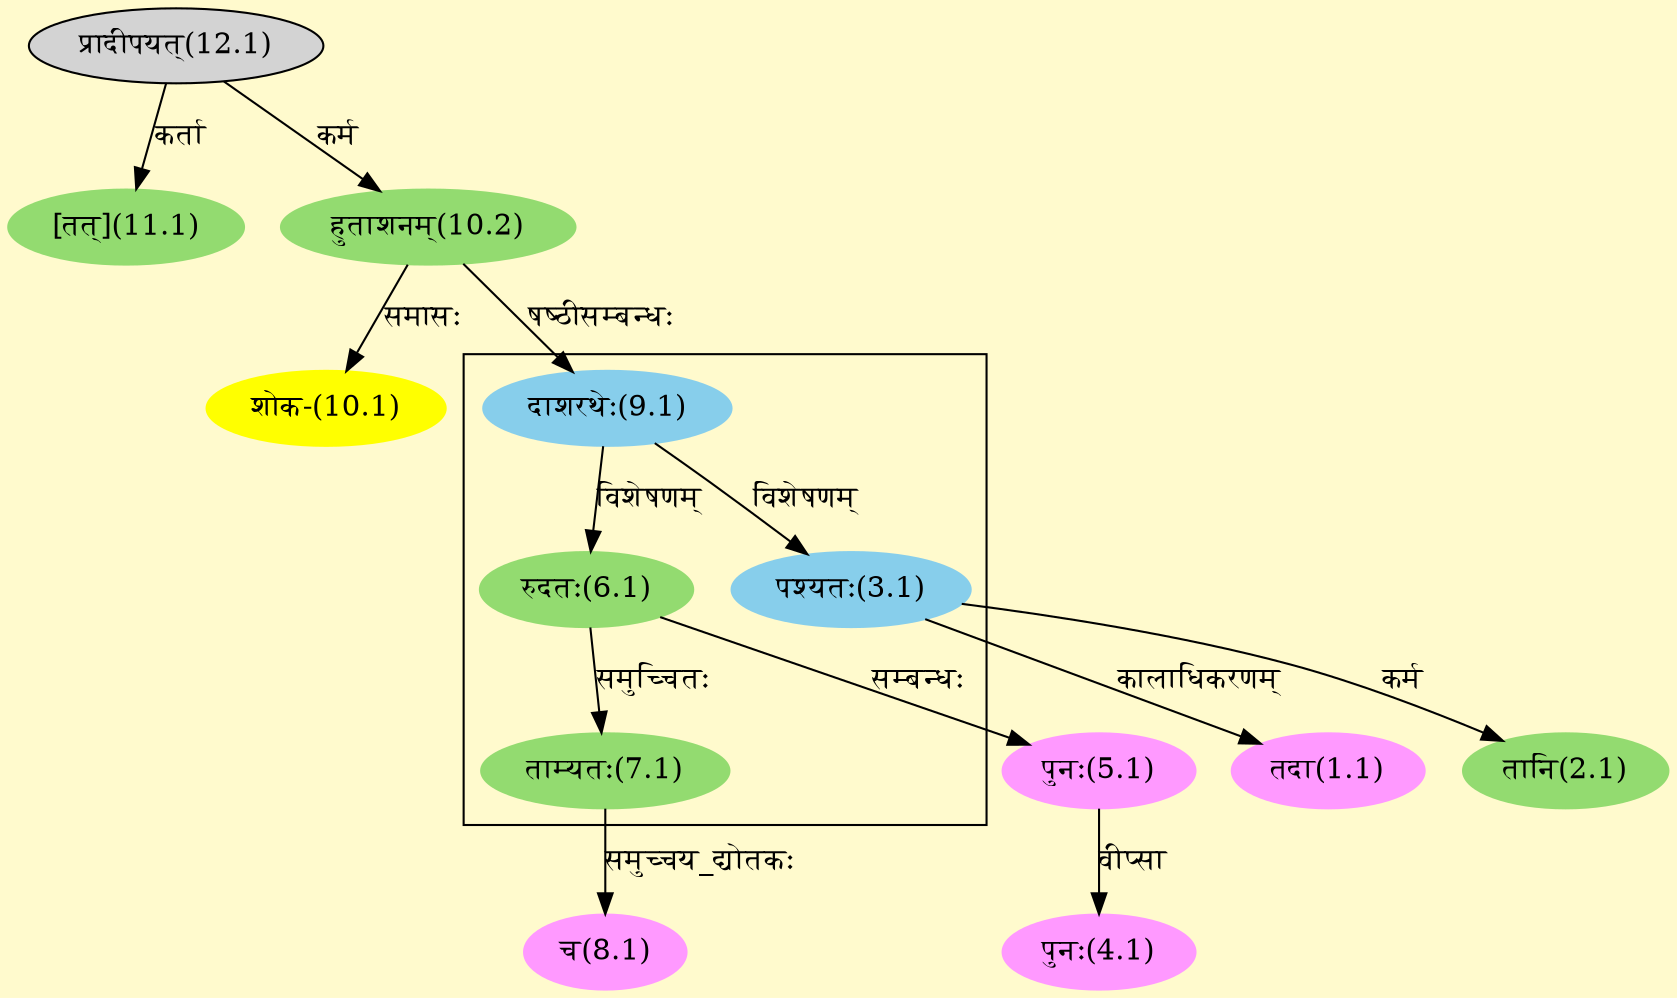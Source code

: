 digraph G{
rankdir=BT;
 compound=true;
 bgcolor="lemonchiffon1";

subgraph cluster_1{
Node3_1 [style=filled, color="#87CEEB" label = "पश्यतः(3.1)"]
Node9_1 [style=filled, color="#87CEEB" label = "दाशरथेः(9.1)"]
Node6_1 [style=filled, color="#93DB70" label = "रुदतः(6.1)"]
Node7_1 [style=filled, color="#93DB70" label = "ताम्यतः(7.1)"]

}
Node1_1 [style=filled, color="#FF99FF" label = "तदा(1.1)"]
Node3_1 [style=filled, color="#87CEEB" label = "पश्यतः(3.1)"]
Node2_1 [style=filled, color="#93DB70" label = "तानि(2.1)"]
Node4_1 [style=filled, color="#FF99FF" label = "पुनः(4.1)"]
Node5_1 [style=filled, color="#FF99FF" label = "पुनः(5.1)"]
Node6_1 [style=filled, color="#93DB70" label = "रुदतः(6.1)"]
Node8_1 [style=filled, color="#FF99FF" label = "च(8.1)"]
Node7_1 [style=filled, color="#93DB70" label = "ताम्यतः(7.1)"]
Node9_1 [style=filled, color="#87CEEB" label = "दाशरथेः(9.1)"]
Node10_2 [style=filled, color="#93DB70" label = "हुताशनम्(10.2)"]
Node10_1 [style=filled, color="#FFFF00" label = "शोक-(10.1)"]
Node12_1 [style=filled, color="" label = "प्रादीपयत्(12.1)"]
Node11_1 [style=filled, color="#93DB70" label = "[तत्](11.1)"]
/* Start of Relations section */

Node1_1 -> Node3_1 [  label="कालाधिकरणम्"  dir="back" ]
Node2_1 -> Node3_1 [  label="कर्म"  dir="back" ]
Node3_1 -> Node9_1 [  label="विशेषणम्"  dir="back" ]
Node4_1 -> Node5_1 [  label="वीप्सा"  dir="back" ]
Node5_1 -> Node6_1 [  label="सम्बन्धः"  dir="back" ]
Node6_1 -> Node9_1 [  label="विशेषणम्"  dir="back" ]
Node7_1 -> Node6_1 [  label="समुच्चितः"  dir="back" ]
Node8_1 -> Node7_1 [  label="समुच्चय_द्योतकः"  dir="back" ]
Node9_1 -> Node10_2 [  label="षष्ठीसम्बन्धः"  dir="back" ]
Node10_1 -> Node10_2 [  label="समासः"  dir="back" ]
Node10_2 -> Node12_1 [  label="कर्म"  dir="back" ]
Node11_1 -> Node12_1 [  label="कर्ता"  dir="back" ]
}
